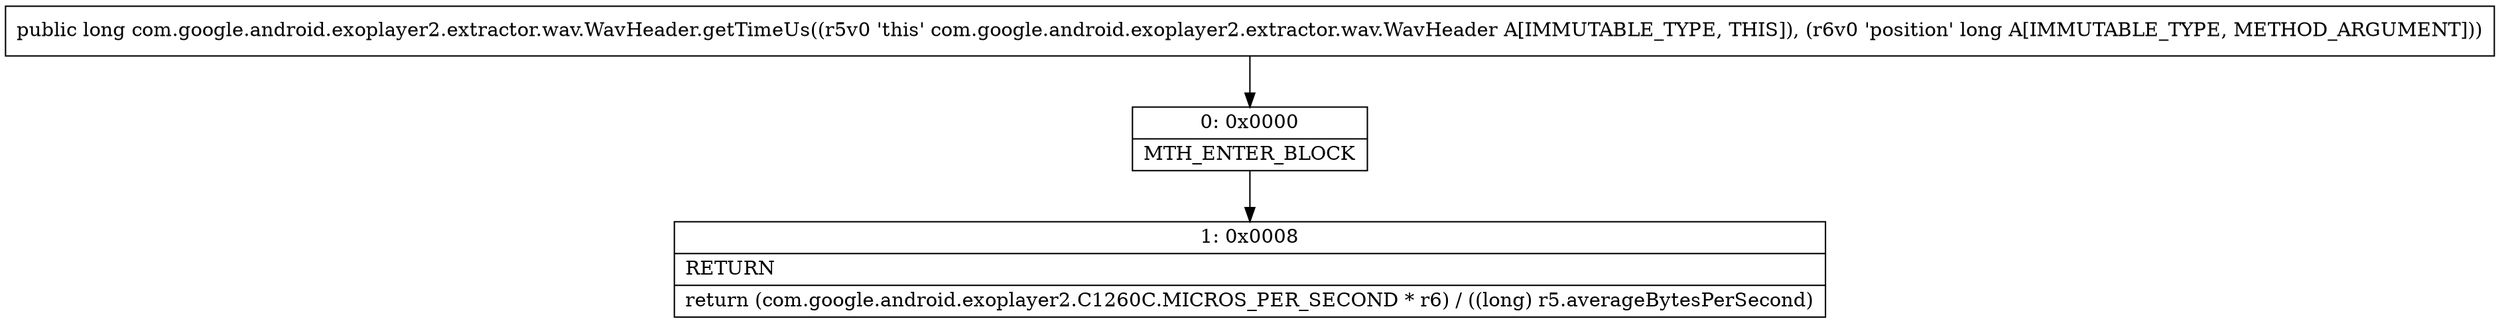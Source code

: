 digraph "CFG forcom.google.android.exoplayer2.extractor.wav.WavHeader.getTimeUs(J)J" {
Node_0 [shape=record,label="{0\:\ 0x0000|MTH_ENTER_BLOCK\l}"];
Node_1 [shape=record,label="{1\:\ 0x0008|RETURN\l|return (com.google.android.exoplayer2.C1260C.MICROS_PER_SECOND * r6) \/ ((long) r5.averageBytesPerSecond)\l}"];
MethodNode[shape=record,label="{public long com.google.android.exoplayer2.extractor.wav.WavHeader.getTimeUs((r5v0 'this' com.google.android.exoplayer2.extractor.wav.WavHeader A[IMMUTABLE_TYPE, THIS]), (r6v0 'position' long A[IMMUTABLE_TYPE, METHOD_ARGUMENT])) }"];
MethodNode -> Node_0;
Node_0 -> Node_1;
}

